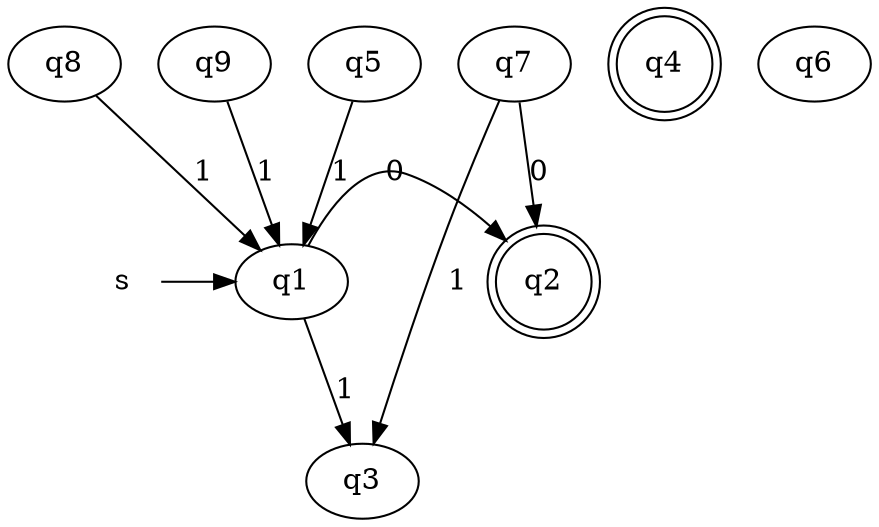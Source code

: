 digraph graphDFA{ 
s[shape=circle, color=white];
q1;
{rank="same";s;q1}
s->q1[label = "\n"];
q2;
{rank="same";q1;q2 }
q1->q2[label = "0"];
q3;
q1->q3[label="1"];
q2[shape="doublecircle"];
q3;
q4[shape="doublecircle"];
q5;
q1;
q5->q1[label="1"];
q6;
q7;
q2;
q7->q2[label = "0"];
q3;
q7->q3[label="1"];
q8;
q1;
q8->q1[label="1"];
q9;
q1;
q9->q1[label="1"];
q1;
q1;
q1;
q1;
q1;
}
